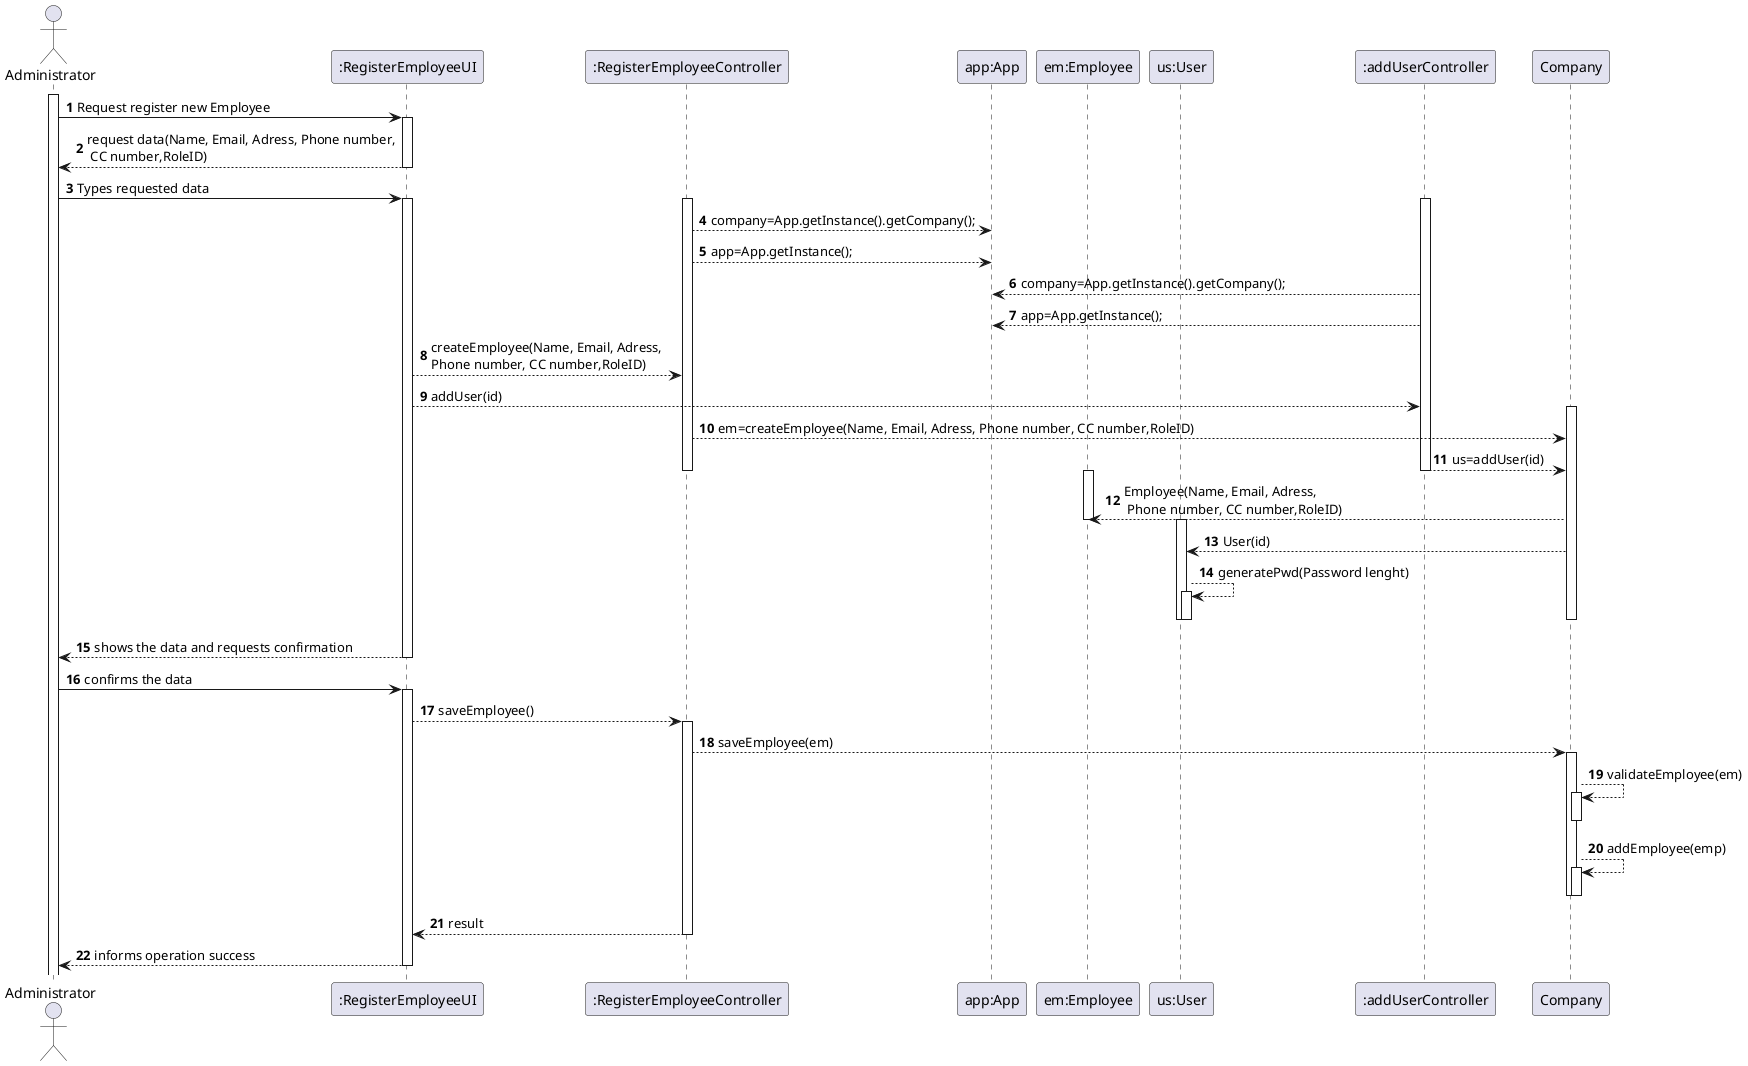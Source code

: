 @startuml
'https://plantuml.com/class-diagram

autonumber
    actor Administrator

    participant ":RegisterEmployeeUI" as UI
    participant ":RegisterEmployeeController" as  CTRL
    participant "app:App" as _APP
    participant "em:Employee" as EM
    participant "us:User" as US
    participant ":addUserController" as CTRL1

    activate Administrator
    Administrator -> UI: Request register new Employee
    activate UI
    UI --> Administrator: request data(Name, Email, Adress, Phone number,\n CC number,RoleID)
   deactivate UI
    UI <- Administrator: Types requested data
    activate UI
    activate CTRL
    activate CTRL1
    CTRL-->_APP:company=App.getInstance().getCompany();
    CTRL-->_APP:app=App.getInstance();
    CTRL1-->_APP:company=App.getInstance().getCompany();
    CTRL1-->_APP:app=App.getInstance();
    UI-->CTRL:createEmployee(Name, Email, Adress, \nPhone number, CC number,RoleID)
    UI-->CTRL1:addUser(id)
    activate Company
    CTRL-->Company:em=createEmployee(Name, Email, Adress, Phone number, CC number,RoleID)
    CTRL1-->Company:us=addUser(id)
    deactivate CTRL
    deactivate CTRL1
    activate  EM
    Company-->EM:Employee(Name, Email, Adress,\n Phone number, CC number,RoleID)
    deactivate EM
    activate US
    Company-->US:User(id)
    US-->US:generatePwd(Password lenght)
    activate US
    deactivate US
    deactivate US
    deactivate Company
    deactivate CTRL1
    deactivate CTRL
    Administrator <-- UI: shows the data and requests confirmation
    deactivate UI
    Administrator -> UI: confirms the data
    activate UI
    UI-->CTRL:saveEmployee()
    activate CTRL
    CTRL-->Company:saveEmployee(em)
    activate Company
    Company-->Company:validateEmployee(em)
    activate Company
    deactivate Company
    Company-->Company:addEmployee(emp)
    activate Company
    deactivate Company
    deactivate Company
    CTRL-->UI:result
    deactivate CTRL
    Administrator <-- UI: informs operation success
    deactivate UI

@enduml